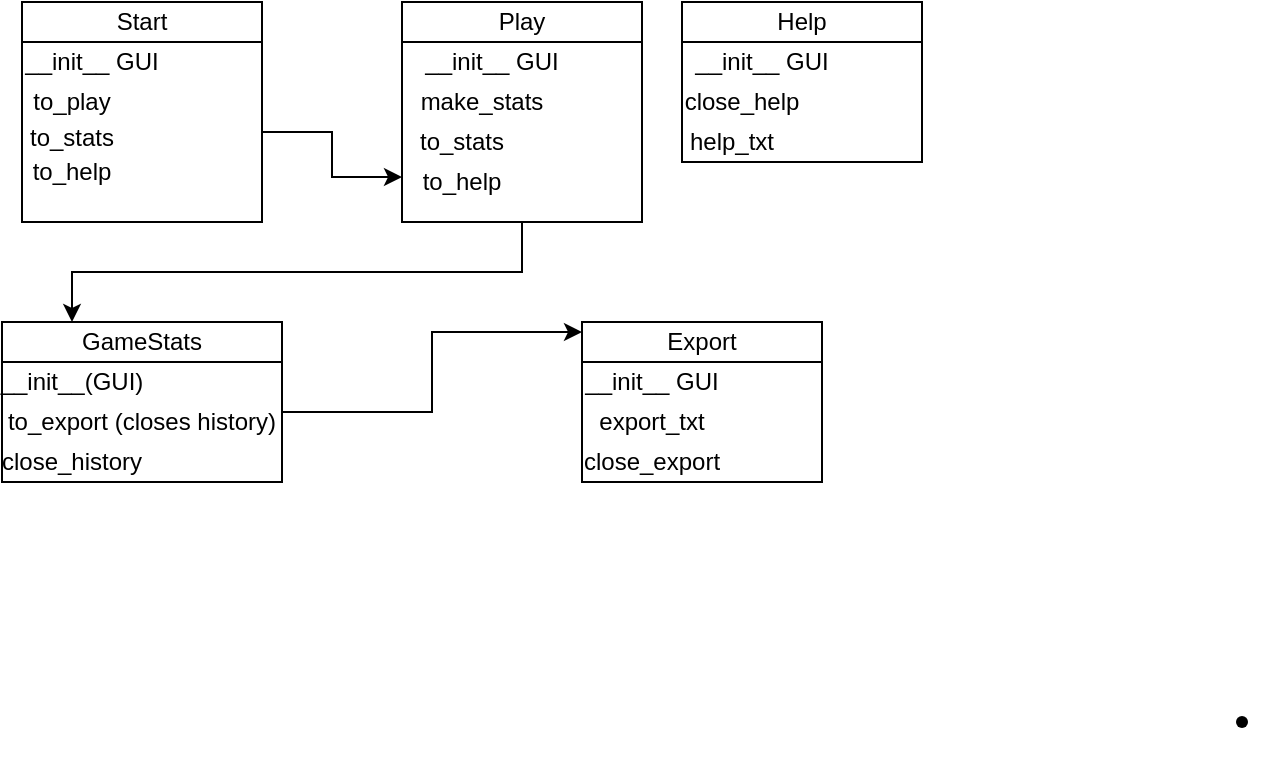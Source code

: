 <mxfile version="14.6.10" type="onedrive"><diagram id="8mnnjDm4MNW3phYXew3L" name="Page-1"><mxGraphModel dx="2272" dy="794" grid="1" gridSize="10" guides="1" tooltips="1" connect="1" arrows="1" fold="1" page="1" pageScale="1" pageWidth="850" pageHeight="1100" math="0" shadow="0"><root><mxCell id="0"/><mxCell id="1" parent="0"/><mxCell id="ilCcraQ_M_nkjseN77zk-1" value="" style="shape=waypoint;sketch=0;size=6;pointerEvents=1;points=[];fillColor=none;resizable=0;rotatable=0;perimeter=centerPerimeter;snapToPoint=1;" parent="1" vertex="1"><mxGeometry x="590" y="420" width="40" height="40" as="geometry"/></mxCell><mxCell id="BJq4P9vDse4Z8aei0BCA-1" value="" style="rounded=0;whiteSpace=wrap;html=1;" vertex="1" parent="1"><mxGeometry y="80" width="120" height="60" as="geometry"/></mxCell><mxCell id="BJq4P9vDse4Z8aei0BCA-18" style="edgeStyle=orthogonalEdgeStyle;rounded=0;orthogonalLoop=1;jettySize=auto;html=1;entryX=0;entryY=0.75;entryDx=0;entryDy=0;" edge="1" parent="1" source="BJq4P9vDse4Z8aei0BCA-2" target="BJq4P9vDse4Z8aei0BCA-14"><mxGeometry relative="1" as="geometry"/></mxCell><mxCell id="BJq4P9vDse4Z8aei0BCA-2" value="" style="rounded=0;whiteSpace=wrap;html=1;" vertex="1" parent="1"><mxGeometry y="100" width="120" height="90" as="geometry"/></mxCell><mxCell id="BJq4P9vDse4Z8aei0BCA-3" value="Start" style="text;html=1;strokeColor=none;fillColor=none;align=center;verticalAlign=middle;whiteSpace=wrap;rounded=0;" vertex="1" parent="1"><mxGeometry y="80" width="120" height="20" as="geometry"/></mxCell><mxCell id="BJq4P9vDse4Z8aei0BCA-4" value="__init__ GUI" style="text;html=1;strokeColor=none;fillColor=none;align=center;verticalAlign=middle;whiteSpace=wrap;rounded=0;" vertex="1" parent="1"><mxGeometry y="100" width="70" height="20" as="geometry"/></mxCell><mxCell id="BJq4P9vDse4Z8aei0BCA-5" value="to_stats" style="text;html=1;strokeColor=none;fillColor=none;align=center;verticalAlign=middle;whiteSpace=wrap;rounded=0;" vertex="1" parent="1"><mxGeometry x="5" y="140" width="40" height="15" as="geometry"/></mxCell><mxCell id="BJq4P9vDse4Z8aei0BCA-6" value="to_help" style="text;html=1;strokeColor=none;fillColor=none;align=center;verticalAlign=middle;whiteSpace=wrap;rounded=0;" vertex="1" parent="1"><mxGeometry x="5" y="155" width="40" height="20" as="geometry"/></mxCell><mxCell id="BJq4P9vDse4Z8aei0BCA-11" value="to_play" style="text;html=1;strokeColor=none;fillColor=none;align=center;verticalAlign=middle;whiteSpace=wrap;rounded=0;" vertex="1" parent="1"><mxGeometry x="5" y="120" width="40" height="20" as="geometry"/></mxCell><mxCell id="BJq4P9vDse4Z8aei0BCA-13" style="edgeStyle=orthogonalEdgeStyle;rounded=0;orthogonalLoop=1;jettySize=auto;html=1;exitX=0.5;exitY=1;exitDx=0;exitDy=0;" edge="1" parent="1" source="BJq4P9vDse4Z8aei0BCA-2" target="BJq4P9vDse4Z8aei0BCA-2"><mxGeometry relative="1" as="geometry"/></mxCell><mxCell id="BJq4P9vDse4Z8aei0BCA-35" style="edgeStyle=orthogonalEdgeStyle;rounded=0;orthogonalLoop=1;jettySize=auto;html=1;exitX=0.5;exitY=1;exitDx=0;exitDy=0;entryX=0.25;entryY=0;entryDx=0;entryDy=0;" edge="1" parent="1" source="BJq4P9vDse4Z8aei0BCA-14" target="BJq4P9vDse4Z8aei0BCA-28"><mxGeometry relative="1" as="geometry"/></mxCell><mxCell id="BJq4P9vDse4Z8aei0BCA-14" value="" style="rounded=0;whiteSpace=wrap;html=1;" vertex="1" parent="1"><mxGeometry x="190" y="100" width="120" height="90" as="geometry"/></mxCell><mxCell id="BJq4P9vDse4Z8aei0BCA-15" value="" style="rounded=0;whiteSpace=wrap;html=1;" vertex="1" parent="1"><mxGeometry x="190" y="80" width="120" height="20" as="geometry"/></mxCell><mxCell id="BJq4P9vDse4Z8aei0BCA-16" value="Play" style="text;html=1;strokeColor=none;fillColor=none;align=center;verticalAlign=middle;whiteSpace=wrap;rounded=0;" vertex="1" parent="1"><mxGeometry x="230" y="80" width="40" height="20" as="geometry"/></mxCell><mxCell id="BJq4P9vDse4Z8aei0BCA-17" value="__init__ GUI" style="text;html=1;strokeColor=none;fillColor=none;align=center;verticalAlign=middle;whiteSpace=wrap;rounded=0;" vertex="1" parent="1"><mxGeometry x="190" y="100" width="90" height="20" as="geometry"/></mxCell><mxCell id="BJq4P9vDse4Z8aei0BCA-19" value="make_stats" style="text;html=1;strokeColor=none;fillColor=none;align=center;verticalAlign=middle;whiteSpace=wrap;rounded=0;" vertex="1" parent="1"><mxGeometry x="190" y="120" width="80" height="20" as="geometry"/></mxCell><mxCell id="BJq4P9vDse4Z8aei0BCA-20" value="to_stats" style="text;html=1;strokeColor=none;fillColor=none;align=center;verticalAlign=middle;whiteSpace=wrap;rounded=0;" vertex="1" parent="1"><mxGeometry x="200" y="140" width="40" height="20" as="geometry"/></mxCell><mxCell id="BJq4P9vDse4Z8aei0BCA-21" value="to_help" style="text;html=1;strokeColor=none;fillColor=none;align=center;verticalAlign=middle;whiteSpace=wrap;rounded=0;" vertex="1" parent="1"><mxGeometry x="200" y="160" width="40" height="20" as="geometry"/></mxCell><mxCell id="BJq4P9vDse4Z8aei0BCA-22" value="" style="rounded=0;whiteSpace=wrap;html=1;" vertex="1" parent="1"><mxGeometry x="330" y="80" width="120" height="20" as="geometry"/></mxCell><mxCell id="BJq4P9vDse4Z8aei0BCA-23" value="" style="rounded=0;whiteSpace=wrap;html=1;" vertex="1" parent="1"><mxGeometry x="330" y="100" width="120" height="60" as="geometry"/></mxCell><mxCell id="BJq4P9vDse4Z8aei0BCA-24" value="Help" style="text;html=1;strokeColor=none;fillColor=none;align=center;verticalAlign=middle;whiteSpace=wrap;rounded=0;" vertex="1" parent="1"><mxGeometry x="370" y="80" width="40" height="20" as="geometry"/></mxCell><mxCell id="BJq4P9vDse4Z8aei0BCA-25" value="__init__ GUI" style="text;html=1;strokeColor=none;fillColor=none;align=center;verticalAlign=middle;whiteSpace=wrap;rounded=0;" vertex="1" parent="1"><mxGeometry x="330" y="100" width="80" height="20" as="geometry"/></mxCell><mxCell id="BJq4P9vDse4Z8aei0BCA-26" value="close_help" style="text;html=1;strokeColor=none;fillColor=none;align=center;verticalAlign=middle;whiteSpace=wrap;rounded=0;" vertex="1" parent="1"><mxGeometry x="330" y="120" width="60" height="20" as="geometry"/></mxCell><mxCell id="BJq4P9vDse4Z8aei0BCA-27" value="" style="rounded=0;whiteSpace=wrap;html=1;" vertex="1" parent="1"><mxGeometry x="-10" y="260" width="140" height="60" as="geometry"/></mxCell><mxCell id="BJq4P9vDse4Z8aei0BCA-28" value="" style="rounded=0;whiteSpace=wrap;html=1;" vertex="1" parent="1"><mxGeometry x="-10" y="240" width="140" height="20" as="geometry"/></mxCell><mxCell id="BJq4P9vDse4Z8aei0BCA-29" value="GameStats" style="text;html=1;strokeColor=none;fillColor=none;align=center;verticalAlign=middle;whiteSpace=wrap;rounded=0;" vertex="1" parent="1"><mxGeometry x="40" y="240" width="40" height="20" as="geometry"/></mxCell><mxCell id="BJq4P9vDse4Z8aei0BCA-30" value="__init__(GUI)" style="text;html=1;strokeColor=none;fillColor=none;align=center;verticalAlign=middle;whiteSpace=wrap;rounded=0;" vertex="1" parent="1"><mxGeometry x="-10" y="260" width="70" height="20" as="geometry"/></mxCell><mxCell id="BJq4P9vDse4Z8aei0BCA-51" style="edgeStyle=orthogonalEdgeStyle;rounded=0;orthogonalLoop=1;jettySize=auto;html=1;exitX=1;exitY=0.25;exitDx=0;exitDy=0;entryX=0;entryY=0.25;entryDx=0;entryDy=0;" edge="1" parent="1" source="BJq4P9vDse4Z8aei0BCA-31" target="BJq4P9vDse4Z8aei0BCA-43"><mxGeometry relative="1" as="geometry"/></mxCell><mxCell id="BJq4P9vDse4Z8aei0BCA-31" value="to_export (closes history)" style="text;html=1;strokeColor=none;fillColor=none;align=center;verticalAlign=middle;whiteSpace=wrap;rounded=0;" vertex="1" parent="1"><mxGeometry x="-10" y="280" width="140" height="20" as="geometry"/></mxCell><mxCell id="BJq4P9vDse4Z8aei0BCA-34" value="close_history" style="text;html=1;strokeColor=none;fillColor=none;align=center;verticalAlign=middle;whiteSpace=wrap;rounded=0;" vertex="1" parent="1"><mxGeometry x="5" y="300" width="40" height="20" as="geometry"/></mxCell><mxCell id="BJq4P9vDse4Z8aei0BCA-43" value="" style="rounded=0;whiteSpace=wrap;html=1;" vertex="1" parent="1"><mxGeometry x="280" y="240" width="120" height="20" as="geometry"/></mxCell><mxCell id="BJq4P9vDse4Z8aei0BCA-44" value="" style="rounded=0;whiteSpace=wrap;html=1;" vertex="1" parent="1"><mxGeometry x="280" y="260" width="120" height="60" as="geometry"/></mxCell><mxCell id="BJq4P9vDse4Z8aei0BCA-45" value="Export" style="text;html=1;strokeColor=none;fillColor=none;align=center;verticalAlign=middle;whiteSpace=wrap;rounded=0;" vertex="1" parent="1"><mxGeometry x="320" y="240" width="40" height="20" as="geometry"/></mxCell><mxCell id="BJq4P9vDse4Z8aei0BCA-46" value="__init__ GUI" style="text;html=1;strokeColor=none;fillColor=none;align=center;verticalAlign=middle;whiteSpace=wrap;rounded=0;" vertex="1" parent="1"><mxGeometry x="270" y="260" width="90" height="20" as="geometry"/></mxCell><mxCell id="BJq4P9vDse4Z8aei0BCA-47" value="export_txt" style="text;html=1;strokeColor=none;fillColor=none;align=center;verticalAlign=middle;whiteSpace=wrap;rounded=0;" vertex="1" parent="1"><mxGeometry x="280" y="280" width="70" height="20" as="geometry"/></mxCell><mxCell id="BJq4P9vDse4Z8aei0BCA-49" value="close_export" style="text;html=1;strokeColor=none;fillColor=none;align=center;verticalAlign=middle;whiteSpace=wrap;rounded=0;" vertex="1" parent="1"><mxGeometry x="280" y="300" width="70" height="20" as="geometry"/></mxCell><mxCell id="BJq4P9vDse4Z8aei0BCA-71" value="help_txt" style="text;html=1;strokeColor=none;fillColor=none;align=center;verticalAlign=middle;whiteSpace=wrap;rounded=0;" vertex="1" parent="1"><mxGeometry x="330" y="140" width="50" height="20" as="geometry"/></mxCell></root></mxGraphModel></diagram></mxfile>